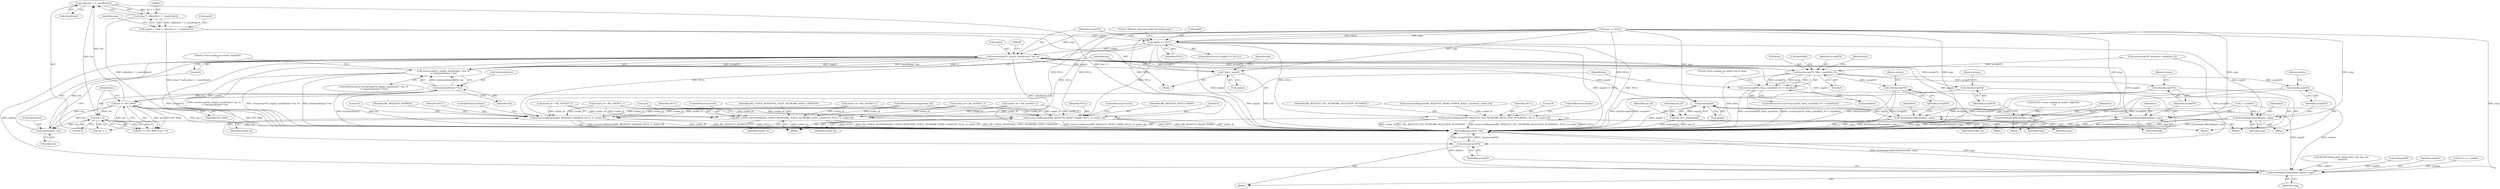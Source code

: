 digraph "0_Android_cd5f15f588a5d27e99ba12f057245bfe507f8c42@API" {
"1000264" [label="(Call,calloc(len + 1, sizeof(char)))"];
"1000243" [label="(Call,len == INT_MAX)"];
"1000297" [label="(Call,(int)sizeof(char) * len)"];
"1000292" [label="(Call,sizeof(char) * len)"];
"1000246" [label="(Call,len < 0)"];
"1000262" [label="(Call,(char *) calloc(len + 1, sizeof(char)))"];
"1000258" [label="(Call,args[i] = (char *) calloc(len + 1, sizeof(char)))"];
"1000271" [label="(Call,args[i] == NULL)"];
"1000279" [label="(Call,freeDebugCallbackArgs(i, args))"];
"1000287" [label="(Call,recv(acceptFD, args[i], sizeof(char) * len, 0))"];
"1000223" [label="(Call,recv(acceptFD, &len, sizeof(int), 0))"];
"1000222" [label="(Call,recv(acceptFD, &len, sizeof(int), 0) != sizeof(int))"];
"1000238" [label="(Call,close(acceptFD))"];
"1000255" [label="(Call,close(acceptFD))"];
"1000282" [label="(Call,close(acceptFD))"];
"1000235" [label="(Call,freeDebugCallbackArgs(i, args))"];
"1000252" [label="(Call,freeDebugCallbackArgs(i, args))"];
"1000286" [label="(Call,recv(acceptFD, args[i], sizeof(char) * len, 0)\n != (int)sizeof(char) * len)"];
"1000307" [label="(Call,freeDebugCallbackArgs(i, args))"];
"1000310" [label="(Call,close(acceptFD))"];
"1000314" [label="(Call,* buf = args[i])"];
"1000333" [label="(Call,atoi(args[i]))"];
"1000331" [label="(Call,sim_id = atoi(args[i]))"];
"1000630" [label="(Call,freeDebugCallbackArgs(number, args))"];
"1000633" [label="(Call,close(acceptFD))"];
"1000374" [label="(Call,issueLocalRequest(RIL_REQUEST_RESET_RADIO, NULL, 0, socket_id))"];
"1000440" [label="(Call,RIL_UNSOL_RESPONSE(RIL_UNSOL_RESPONSE_VOICE_NETWORK_STATE_CHANGED, NULL, 0, socket_id))"];
"1000545" [label="(Call,issueLocalRequest(RIL_REQUEST_SET_NETWORK_SELECTION_AUTOMATIC, NULL, 0, socket_id))"];
"1000609" [label="(Call,issueLocalRequest(RIL_REQUEST_ANSWER, NULL, 0, socket_id))"];
"1000265" [label="(Call,len + 1)"];
"1000309" [label="(Identifier,args)"];
"1000546" [label="(Identifier,RIL_REQUEST_SET_NETWORK_SELECTION_AUTOMATIC)"];
"1000255" [label="(Call,close(acceptFD))"];
"1000257" [label="(Return,return;)"];
"1000246" [label="(Call,len < 0)"];
"1000307" [label="(Call,freeDebugCallbackArgs(i, args))"];
"1000346" [label="(Call,socket_id = RIL_SOCKET_2)"];
"1000361" [label="(Call,socket_id = RIL_SOCKET_1)"];
"1000549" [label="(Identifier,socket_id)"];
"1000286" [label="(Call,recv(acceptFD, args[i], sizeof(char) * len, 0)\n != (int)sizeof(char) * len)"];
"1000287" [label="(Call,recv(acceptFD, args[i], sizeof(char) * len, 0))"];
"1000259" [label="(Call,args[i])"];
"1000282" [label="(Call,close(acceptFD))"];
"1000239" [label="(Identifier,acceptFD)"];
"1000252" [label="(Call,freeDebugCallbackArgs(i, args))"];
"1000247" [label="(Identifier,len)"];
"1000444" [label="(Identifier,socket_id)"];
"1000224" [label="(Identifier,acceptFD)"];
"1000443" [label="(Literal,0)"];
"1000304" [label="(Call,RLOGE (\"error reading on socket: Args[%d] \n\", i))"];
"1000258" [label="(Call,args[i] = (char *) calloc(len + 1, sizeof(char)))"];
"1000249" [label="(Block,)"];
"1000341" [label="(Call,socket_id = RIL_SOCKET_1)"];
"1000271" [label="(Call,args[i] == NULL)"];
"1000296" [label="(Literal,0)"];
"1000243" [label="(Call,len == INT_MAX)"];
"1000442" [label="(Identifier,NULL)"];
"1000295" [label="(Identifier,len)"];
"1000264" [label="(Call,calloc(len + 1, sizeof(char)))"];
"1000280" [label="(Identifier,i)"];
"1000632" [label="(Identifier,args)"];
"1000440" [label="(Call,RIL_UNSOL_RESPONSE(RIL_UNSOL_RESPONSE_VOICE_NETWORK_STATE_CHANGED, NULL, 0, socket_id))"];
"1000200" [label="(Call,args == NULL)"];
"1000281" [label="(Identifier,args)"];
"1000614" [label="(ControlStructure,break;)"];
"1000379" [label="(ControlStructure,break;)"];
"1000279" [label="(Call,freeDebugCallbackArgs(i, args))"];
"1000240" [label="(Return,return;)"];
"1000285" [label="(ControlStructure,if (recv(acceptFD, args[i], sizeof(char) * len, 0)\n != (int)sizeof(char) * len))"];
"1000312" [label="(Return,return;)"];
"1000235" [label="(Call,freeDebugCallbackArgs(i, args))"];
"1000278" [label="(Literal,\"Memory allocation failed for debug args\")"];
"1000143" [label="(Call,rilSocketIdToString(socket_id))"];
"1000536" [label="(Call,issueLocalRequest(RIL_REQUEST_RADIO_POWER, &data, sizeof(int), socket_id))"];
"1000231" [label="(Identifier,int)"];
"1000547" [label="(Identifier,NULL)"];
"1000237" [label="(Identifier,args)"];
"1000223" [label="(Call,recv(acceptFD, &len, sizeof(int), 0))"];
"1000375" [label="(Identifier,RIL_REQUEST_RESET_RADIO)"];
"1000230" [label="(Call,sizeof(int))"];
"1000351" [label="(Call,socket_id = RIL_SOCKET_3)"];
"1000552" [label="(Call,RLOGI(\"Debug port: Setup Data Call, Apn :%s\n\", args[1]))"];
"1000229" [label="(Literal,0)"];
"1000366" [label="(Call,atoi(args[0]))"];
"1000303" [label="(Block,)"];
"1000612" [label="(Literal,0)"];
"1000545" [label="(Call,issueLocalRequest(RIL_REQUEST_SET_NETWORK_SELECTION_AUTOMATIC, NULL, 0, socket_id))"];
"1000272" [label="(Call,args[i])"];
"1000276" [label="(Block,)"];
"1000166" [label="(Call,recv(acceptFD, &number, sizeof(int), 0))"];
"1000613" [label="(Identifier,socket_id)"];
"1000273" [label="(Identifier,args)"];
"1000275" [label="(Identifier,NULL)"];
"1000292" [label="(Call,sizeof(char) * len)"];
"1000302" [label="(Identifier,len)"];
"1000445" [label="(ControlStructure,break;)"];
"1000315" [label="(Identifier,buf)"];
"1000221" [label="(ControlStructure,if (recv(acceptFD, &len, sizeof(int), 0) != sizeof(int)))"];
"1000377" [label="(Literal,0)"];
"1000338" [label="(Identifier,sim_id)"];
"1000548" [label="(Literal,0)"];
"1000630" [label="(Call,freeDebugCallbackArgs(number, args))"];
"1000289" [label="(Call,args[i])"];
"1000610" [label="(Identifier,RIL_REQUEST_ANSWER)"];
"1000441" [label="(Identifier,RIL_UNSOL_RESPONSE_VOICE_NETWORK_STATE_CHANGED)"];
"1000332" [label="(Identifier,sim_id)"];
"1000219" [label="(Block,)"];
"1000609" [label="(Call,issueLocalRequest(RIL_REQUEST_ANSWER, NULL, 0, socket_id))"];
"1000222" [label="(Call,recv(acceptFD, &len, sizeof(int), 0) != sizeof(int))"];
"1000378" [label="(Identifier,socket_id)"];
"1000316" [label="(Call,args[i])"];
"1000253" [label="(Identifier,i)"];
"1000633" [label="(Call,close(acceptFD))"];
"1000245" [label="(Identifier,INT_MAX)"];
"1000288" [label="(Identifier,acceptFD)"];
"1000631" [label="(Identifier,number)"];
"1000611" [label="(Identifier,NULL)"];
"1000308" [label="(Identifier,i)"];
"1000331" [label="(Call,sim_id = atoi(args[i]))"];
"1000330" [label="(Block,)"];
"1000297" [label="(Call,(int)sizeof(char) * len)"];
"1000376" [label="(Identifier,NULL)"];
"1000232" [label="(Block,)"];
"1000270" [label="(ControlStructure,if (args[i] == NULL))"];
"1000236" [label="(Identifier,i)"];
"1000225" [label="(Call,&len)"];
"1000112" [label="(Block,)"];
"1000298" [label="(Call,(int)sizeof(char))"];
"1000325" [label="(Call,(i+1) == number)"];
"1000311" [label="(Identifier,acceptFD)"];
"1000334" [label="(Call,args[i])"];
"1000227" [label="(Call,sizeof(int))"];
"1000333" [label="(Call,atoi(args[i]))"];
"1000262" [label="(Call,(char *) calloc(len + 1, sizeof(char)))"];
"1000256" [label="(Identifier,acceptFD)"];
"1000234" [label="(Literal,\"error reading on socket: Len of Args: \n\")"];
"1000238" [label="(Call,close(acceptFD))"];
"1000370" [label="(Block,)"];
"1000214" [label="(Call,i < number)"];
"1000314" [label="(Call,* buf = args[i])"];
"1000310" [label="(Call,close(acceptFD))"];
"1000254" [label="(Identifier,args)"];
"1000283" [label="(Identifier,acceptFD)"];
"1000242" [label="(Call,len == INT_MAX || len < 0)"];
"1000635" [label="(MethodReturn,static void)"];
"1000634" [label="(Identifier,acceptFD)"];
"1000284" [label="(Return,return;)"];
"1000550" [label="(ControlStructure,break;)"];
"1000244" [label="(Identifier,len)"];
"1000268" [label="(Call,sizeof(char))"];
"1000305" [label="(Literal,\"error reading on socket: Args[%d] \n\")"];
"1000321" [label="(Identifier,buf)"];
"1000248" [label="(Literal,0)"];
"1000293" [label="(Call,sizeof(char))"];
"1000356" [label="(Call,socket_id = RIL_SOCKET_4)"];
"1000374" [label="(Call,issueLocalRequest(RIL_REQUEST_RESET_RADIO, NULL, 0, socket_id))"];
"1000264" -> "1000262"  [label="AST: "];
"1000264" -> "1000268"  [label="CFG: "];
"1000265" -> "1000264"  [label="AST: "];
"1000268" -> "1000264"  [label="AST: "];
"1000262" -> "1000264"  [label="CFG: "];
"1000264" -> "1000635"  [label="DDG: len + 1"];
"1000264" -> "1000262"  [label="DDG: len + 1"];
"1000243" -> "1000264"  [label="DDG: len"];
"1000246" -> "1000264"  [label="DDG: len"];
"1000243" -> "1000242"  [label="AST: "];
"1000243" -> "1000245"  [label="CFG: "];
"1000244" -> "1000243"  [label="AST: "];
"1000245" -> "1000243"  [label="AST: "];
"1000247" -> "1000243"  [label="CFG: "];
"1000242" -> "1000243"  [label="CFG: "];
"1000243" -> "1000635"  [label="DDG: len"];
"1000243" -> "1000635"  [label="DDG: INT_MAX"];
"1000243" -> "1000242"  [label="DDG: len"];
"1000243" -> "1000242"  [label="DDG: INT_MAX"];
"1000297" -> "1000243"  [label="DDG: len"];
"1000243" -> "1000246"  [label="DDG: len"];
"1000243" -> "1000265"  [label="DDG: len"];
"1000243" -> "1000292"  [label="DDG: len"];
"1000297" -> "1000286"  [label="AST: "];
"1000297" -> "1000302"  [label="CFG: "];
"1000298" -> "1000297"  [label="AST: "];
"1000302" -> "1000297"  [label="AST: "];
"1000286" -> "1000297"  [label="CFG: "];
"1000297" -> "1000635"  [label="DDG: (int)sizeof(char)"];
"1000297" -> "1000635"  [label="DDG: len"];
"1000297" -> "1000286"  [label="DDG: (int)sizeof(char)"];
"1000297" -> "1000286"  [label="DDG: len"];
"1000292" -> "1000297"  [label="DDG: len"];
"1000292" -> "1000287"  [label="AST: "];
"1000292" -> "1000295"  [label="CFG: "];
"1000293" -> "1000292"  [label="AST: "];
"1000295" -> "1000292"  [label="AST: "];
"1000296" -> "1000292"  [label="CFG: "];
"1000292" -> "1000287"  [label="DDG: len"];
"1000246" -> "1000292"  [label="DDG: len"];
"1000246" -> "1000242"  [label="AST: "];
"1000246" -> "1000248"  [label="CFG: "];
"1000247" -> "1000246"  [label="AST: "];
"1000248" -> "1000246"  [label="AST: "];
"1000242" -> "1000246"  [label="CFG: "];
"1000246" -> "1000635"  [label="DDG: len"];
"1000246" -> "1000242"  [label="DDG: len"];
"1000246" -> "1000242"  [label="DDG: 0"];
"1000246" -> "1000265"  [label="DDG: len"];
"1000262" -> "1000258"  [label="AST: "];
"1000263" -> "1000262"  [label="AST: "];
"1000258" -> "1000262"  [label="CFG: "];
"1000262" -> "1000635"  [label="DDG: calloc(len + 1, sizeof(char))"];
"1000262" -> "1000258"  [label="DDG: calloc(len + 1, sizeof(char))"];
"1000258" -> "1000219"  [label="AST: "];
"1000259" -> "1000258"  [label="AST: "];
"1000273" -> "1000258"  [label="CFG: "];
"1000258" -> "1000635"  [label="DDG: (char *) calloc(len + 1, sizeof(char))"];
"1000258" -> "1000271"  [label="DDG: args[i]"];
"1000271" -> "1000270"  [label="AST: "];
"1000271" -> "1000275"  [label="CFG: "];
"1000272" -> "1000271"  [label="AST: "];
"1000275" -> "1000271"  [label="AST: "];
"1000278" -> "1000271"  [label="CFG: "];
"1000288" -> "1000271"  [label="CFG: "];
"1000271" -> "1000635"  [label="DDG: NULL"];
"1000271" -> "1000635"  [label="DDG: args[i]"];
"1000271" -> "1000635"  [label="DDG: args[i] == NULL"];
"1000200" -> "1000271"  [label="DDG: args"];
"1000200" -> "1000271"  [label="DDG: NULL"];
"1000271" -> "1000279"  [label="DDG: args[i]"];
"1000271" -> "1000287"  [label="DDG: args[i]"];
"1000271" -> "1000374"  [label="DDG: NULL"];
"1000271" -> "1000440"  [label="DDG: NULL"];
"1000271" -> "1000545"  [label="DDG: NULL"];
"1000271" -> "1000609"  [label="DDG: NULL"];
"1000279" -> "1000276"  [label="AST: "];
"1000279" -> "1000281"  [label="CFG: "];
"1000280" -> "1000279"  [label="AST: "];
"1000281" -> "1000279"  [label="AST: "];
"1000283" -> "1000279"  [label="CFG: "];
"1000279" -> "1000635"  [label="DDG: i"];
"1000279" -> "1000635"  [label="DDG: args"];
"1000279" -> "1000635"  [label="DDG: freeDebugCallbackArgs(i, args)"];
"1000214" -> "1000279"  [label="DDG: i"];
"1000200" -> "1000279"  [label="DDG: args"];
"1000287" -> "1000286"  [label="AST: "];
"1000287" -> "1000296"  [label="CFG: "];
"1000288" -> "1000287"  [label="AST: "];
"1000289" -> "1000287"  [label="AST: "];
"1000296" -> "1000287"  [label="AST: "];
"1000299" -> "1000287"  [label="CFG: "];
"1000287" -> "1000635"  [label="DDG: sizeof(char) * len"];
"1000287" -> "1000635"  [label="DDG: args[i]"];
"1000287" -> "1000223"  [label="DDG: acceptFD"];
"1000287" -> "1000235"  [label="DDG: args[i]"];
"1000287" -> "1000252"  [label="DDG: args[i]"];
"1000287" -> "1000286"  [label="DDG: acceptFD"];
"1000287" -> "1000286"  [label="DDG: args[i]"];
"1000287" -> "1000286"  [label="DDG: sizeof(char) * len"];
"1000287" -> "1000286"  [label="DDG: 0"];
"1000223" -> "1000287"  [label="DDG: acceptFD"];
"1000200" -> "1000287"  [label="DDG: args"];
"1000287" -> "1000307"  [label="DDG: args[i]"];
"1000287" -> "1000310"  [label="DDG: acceptFD"];
"1000287" -> "1000314"  [label="DDG: args[i]"];
"1000287" -> "1000333"  [label="DDG: args[i]"];
"1000287" -> "1000630"  [label="DDG: args[i]"];
"1000287" -> "1000633"  [label="DDG: acceptFD"];
"1000223" -> "1000222"  [label="AST: "];
"1000223" -> "1000229"  [label="CFG: "];
"1000224" -> "1000223"  [label="AST: "];
"1000225" -> "1000223"  [label="AST: "];
"1000227" -> "1000223"  [label="AST: "];
"1000229" -> "1000223"  [label="AST: "];
"1000231" -> "1000223"  [label="CFG: "];
"1000223" -> "1000635"  [label="DDG: &len"];
"1000223" -> "1000222"  [label="DDG: acceptFD"];
"1000223" -> "1000222"  [label="DDG: &len"];
"1000223" -> "1000222"  [label="DDG: 0"];
"1000166" -> "1000223"  [label="DDG: acceptFD"];
"1000223" -> "1000238"  [label="DDG: acceptFD"];
"1000223" -> "1000255"  [label="DDG: acceptFD"];
"1000223" -> "1000282"  [label="DDG: acceptFD"];
"1000222" -> "1000221"  [label="AST: "];
"1000222" -> "1000230"  [label="CFG: "];
"1000230" -> "1000222"  [label="AST: "];
"1000234" -> "1000222"  [label="CFG: "];
"1000244" -> "1000222"  [label="CFG: "];
"1000222" -> "1000635"  [label="DDG: recv(acceptFD, &len, sizeof(int), 0)"];
"1000222" -> "1000635"  [label="DDG: recv(acceptFD, &len, sizeof(int), 0) != sizeof(int)"];
"1000238" -> "1000232"  [label="AST: "];
"1000238" -> "1000239"  [label="CFG: "];
"1000239" -> "1000238"  [label="AST: "];
"1000240" -> "1000238"  [label="CFG: "];
"1000238" -> "1000635"  [label="DDG: acceptFD"];
"1000238" -> "1000635"  [label="DDG: close(acceptFD)"];
"1000255" -> "1000249"  [label="AST: "];
"1000255" -> "1000256"  [label="CFG: "];
"1000256" -> "1000255"  [label="AST: "];
"1000257" -> "1000255"  [label="CFG: "];
"1000255" -> "1000635"  [label="DDG: close(acceptFD)"];
"1000255" -> "1000635"  [label="DDG: acceptFD"];
"1000282" -> "1000276"  [label="AST: "];
"1000282" -> "1000283"  [label="CFG: "];
"1000283" -> "1000282"  [label="AST: "];
"1000284" -> "1000282"  [label="CFG: "];
"1000282" -> "1000635"  [label="DDG: close(acceptFD)"];
"1000282" -> "1000635"  [label="DDG: acceptFD"];
"1000235" -> "1000232"  [label="AST: "];
"1000235" -> "1000237"  [label="CFG: "];
"1000236" -> "1000235"  [label="AST: "];
"1000237" -> "1000235"  [label="AST: "];
"1000239" -> "1000235"  [label="CFG: "];
"1000235" -> "1000635"  [label="DDG: args"];
"1000235" -> "1000635"  [label="DDG: i"];
"1000235" -> "1000635"  [label="DDG: freeDebugCallbackArgs(i, args)"];
"1000214" -> "1000235"  [label="DDG: i"];
"1000333" -> "1000235"  [label="DDG: args[i]"];
"1000200" -> "1000235"  [label="DDG: args"];
"1000252" -> "1000249"  [label="AST: "];
"1000252" -> "1000254"  [label="CFG: "];
"1000253" -> "1000252"  [label="AST: "];
"1000254" -> "1000252"  [label="AST: "];
"1000256" -> "1000252"  [label="CFG: "];
"1000252" -> "1000635"  [label="DDG: i"];
"1000252" -> "1000635"  [label="DDG: args"];
"1000252" -> "1000635"  [label="DDG: freeDebugCallbackArgs(i, args)"];
"1000214" -> "1000252"  [label="DDG: i"];
"1000333" -> "1000252"  [label="DDG: args[i]"];
"1000200" -> "1000252"  [label="DDG: args"];
"1000286" -> "1000285"  [label="AST: "];
"1000305" -> "1000286"  [label="CFG: "];
"1000315" -> "1000286"  [label="CFG: "];
"1000286" -> "1000635"  [label="DDG: recv(acceptFD, args[i], sizeof(char) * len, 0)\n != (int)sizeof(char) * len"];
"1000286" -> "1000635"  [label="DDG: recv(acceptFD, args[i], sizeof(char) * len, 0)"];
"1000286" -> "1000635"  [label="DDG: (int)sizeof(char) * len"];
"1000307" -> "1000303"  [label="AST: "];
"1000307" -> "1000309"  [label="CFG: "];
"1000308" -> "1000307"  [label="AST: "];
"1000309" -> "1000307"  [label="AST: "];
"1000311" -> "1000307"  [label="CFG: "];
"1000307" -> "1000635"  [label="DDG: args"];
"1000307" -> "1000635"  [label="DDG: freeDebugCallbackArgs(i, args)"];
"1000307" -> "1000635"  [label="DDG: i"];
"1000304" -> "1000307"  [label="DDG: i"];
"1000200" -> "1000307"  [label="DDG: args"];
"1000310" -> "1000303"  [label="AST: "];
"1000310" -> "1000311"  [label="CFG: "];
"1000311" -> "1000310"  [label="AST: "];
"1000312" -> "1000310"  [label="CFG: "];
"1000310" -> "1000635"  [label="DDG: close(acceptFD)"];
"1000310" -> "1000635"  [label="DDG: acceptFD"];
"1000314" -> "1000219"  [label="AST: "];
"1000314" -> "1000316"  [label="CFG: "];
"1000315" -> "1000314"  [label="AST: "];
"1000316" -> "1000314"  [label="AST: "];
"1000321" -> "1000314"  [label="CFG: "];
"1000314" -> "1000635"  [label="DDG: args[i]"];
"1000314" -> "1000635"  [label="DDG: buf"];
"1000200" -> "1000314"  [label="DDG: args"];
"1000333" -> "1000331"  [label="AST: "];
"1000333" -> "1000334"  [label="CFG: "];
"1000334" -> "1000333"  [label="AST: "];
"1000331" -> "1000333"  [label="CFG: "];
"1000333" -> "1000635"  [label="DDG: args[i]"];
"1000333" -> "1000331"  [label="DDG: args[i]"];
"1000200" -> "1000333"  [label="DDG: args"];
"1000333" -> "1000630"  [label="DDG: args[i]"];
"1000331" -> "1000330"  [label="AST: "];
"1000332" -> "1000331"  [label="AST: "];
"1000338" -> "1000331"  [label="CFG: "];
"1000331" -> "1000635"  [label="DDG: atoi(args[i])"];
"1000331" -> "1000635"  [label="DDG: sim_id"];
"1000630" -> "1000112"  [label="AST: "];
"1000630" -> "1000632"  [label="CFG: "];
"1000631" -> "1000630"  [label="AST: "];
"1000632" -> "1000630"  [label="AST: "];
"1000634" -> "1000630"  [label="CFG: "];
"1000630" -> "1000635"  [label="DDG: freeDebugCallbackArgs(number, args)"];
"1000630" -> "1000635"  [label="DDG: args"];
"1000630" -> "1000635"  [label="DDG: number"];
"1000214" -> "1000630"  [label="DDG: number"];
"1000325" -> "1000630"  [label="DDG: number"];
"1000200" -> "1000630"  [label="DDG: args"];
"1000366" -> "1000630"  [label="DDG: args[0]"];
"1000552" -> "1000630"  [label="DDG: args[1]"];
"1000633" -> "1000112"  [label="AST: "];
"1000633" -> "1000634"  [label="CFG: "];
"1000634" -> "1000633"  [label="AST: "];
"1000635" -> "1000633"  [label="CFG: "];
"1000633" -> "1000635"  [label="DDG: close(acceptFD)"];
"1000633" -> "1000635"  [label="DDG: acceptFD"];
"1000166" -> "1000633"  [label="DDG: acceptFD"];
"1000374" -> "1000370"  [label="AST: "];
"1000374" -> "1000378"  [label="CFG: "];
"1000375" -> "1000374"  [label="AST: "];
"1000376" -> "1000374"  [label="AST: "];
"1000377" -> "1000374"  [label="AST: "];
"1000378" -> "1000374"  [label="AST: "];
"1000379" -> "1000374"  [label="CFG: "];
"1000374" -> "1000635"  [label="DDG: NULL"];
"1000374" -> "1000635"  [label="DDG: RIL_REQUEST_RESET_RADIO"];
"1000374" -> "1000635"  [label="DDG: socket_id"];
"1000374" -> "1000635"  [label="DDG: issueLocalRequest(RIL_REQUEST_RESET_RADIO, NULL, 0, socket_id)"];
"1000200" -> "1000374"  [label="DDG: NULL"];
"1000356" -> "1000374"  [label="DDG: socket_id"];
"1000143" -> "1000374"  [label="DDG: socket_id"];
"1000346" -> "1000374"  [label="DDG: socket_id"];
"1000341" -> "1000374"  [label="DDG: socket_id"];
"1000361" -> "1000374"  [label="DDG: socket_id"];
"1000351" -> "1000374"  [label="DDG: socket_id"];
"1000440" -> "1000370"  [label="AST: "];
"1000440" -> "1000444"  [label="CFG: "];
"1000441" -> "1000440"  [label="AST: "];
"1000442" -> "1000440"  [label="AST: "];
"1000443" -> "1000440"  [label="AST: "];
"1000444" -> "1000440"  [label="AST: "];
"1000445" -> "1000440"  [label="CFG: "];
"1000440" -> "1000635"  [label="DDG: NULL"];
"1000440" -> "1000635"  [label="DDG: RIL_UNSOL_RESPONSE(RIL_UNSOL_RESPONSE_VOICE_NETWORK_STATE_CHANGED, NULL, 0, socket_id)"];
"1000440" -> "1000635"  [label="DDG: RIL_UNSOL_RESPONSE_VOICE_NETWORK_STATE_CHANGED"];
"1000440" -> "1000635"  [label="DDG: socket_id"];
"1000200" -> "1000440"  [label="DDG: NULL"];
"1000356" -> "1000440"  [label="DDG: socket_id"];
"1000143" -> "1000440"  [label="DDG: socket_id"];
"1000346" -> "1000440"  [label="DDG: socket_id"];
"1000341" -> "1000440"  [label="DDG: socket_id"];
"1000361" -> "1000440"  [label="DDG: socket_id"];
"1000351" -> "1000440"  [label="DDG: socket_id"];
"1000545" -> "1000370"  [label="AST: "];
"1000545" -> "1000549"  [label="CFG: "];
"1000546" -> "1000545"  [label="AST: "];
"1000547" -> "1000545"  [label="AST: "];
"1000548" -> "1000545"  [label="AST: "];
"1000549" -> "1000545"  [label="AST: "];
"1000550" -> "1000545"  [label="CFG: "];
"1000545" -> "1000635"  [label="DDG: RIL_REQUEST_SET_NETWORK_SELECTION_AUTOMATIC"];
"1000545" -> "1000635"  [label="DDG: issueLocalRequest(RIL_REQUEST_SET_NETWORK_SELECTION_AUTOMATIC, NULL, 0, socket_id)"];
"1000545" -> "1000635"  [label="DDG: NULL"];
"1000545" -> "1000635"  [label="DDG: socket_id"];
"1000200" -> "1000545"  [label="DDG: NULL"];
"1000536" -> "1000545"  [label="DDG: socket_id"];
"1000609" -> "1000370"  [label="AST: "];
"1000609" -> "1000613"  [label="CFG: "];
"1000610" -> "1000609"  [label="AST: "];
"1000611" -> "1000609"  [label="AST: "];
"1000612" -> "1000609"  [label="AST: "];
"1000613" -> "1000609"  [label="AST: "];
"1000614" -> "1000609"  [label="CFG: "];
"1000609" -> "1000635"  [label="DDG: socket_id"];
"1000609" -> "1000635"  [label="DDG: RIL_REQUEST_ANSWER"];
"1000609" -> "1000635"  [label="DDG: NULL"];
"1000609" -> "1000635"  [label="DDG: issueLocalRequest(RIL_REQUEST_ANSWER, NULL, 0, socket_id)"];
"1000200" -> "1000609"  [label="DDG: NULL"];
"1000356" -> "1000609"  [label="DDG: socket_id"];
"1000143" -> "1000609"  [label="DDG: socket_id"];
"1000346" -> "1000609"  [label="DDG: socket_id"];
"1000341" -> "1000609"  [label="DDG: socket_id"];
"1000361" -> "1000609"  [label="DDG: socket_id"];
"1000351" -> "1000609"  [label="DDG: socket_id"];
}
